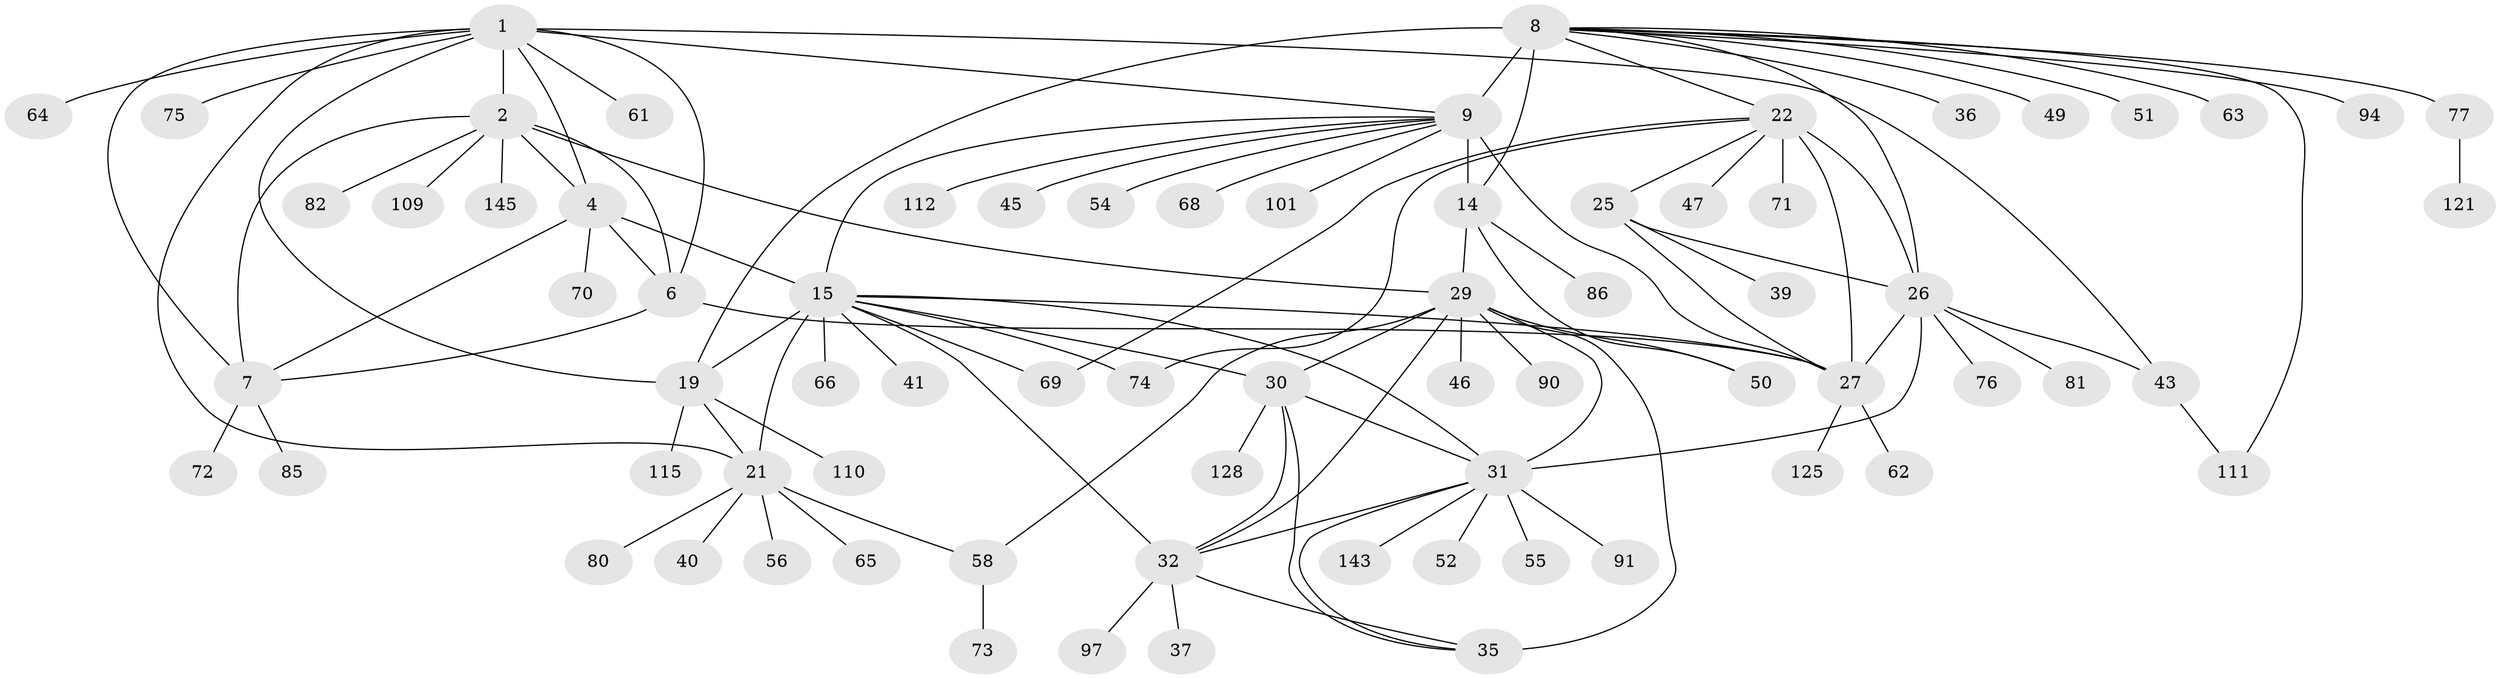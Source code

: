 // original degree distribution, {8: 0.0410958904109589, 9: 0.03424657534246575, 12: 0.0273972602739726, 10: 0.0547945205479452, 7: 0.0273972602739726, 13: 0.0136986301369863, 11: 0.02054794520547945, 6: 0.0136986301369863, 14: 0.00684931506849315, 1: 0.5616438356164384, 2: 0.15753424657534246, 3: 0.0410958904109589}
// Generated by graph-tools (version 1.1) at 2025/16/03/09/25 04:16:08]
// undirected, 73 vertices, 108 edges
graph export_dot {
graph [start="1"]
  node [color=gray90,style=filled];
  1 [super="+5"];
  2 [super="+3"];
  4;
  6 [super="+84+42"];
  7 [super="+108+104"];
  8 [super="+10+92+105+93"];
  9 [super="+11+129+12"];
  14;
  15 [super="+127+18+16+17"];
  19;
  21 [super="+44+126"];
  22 [super="+103+134+100+23"];
  25 [super="+38"];
  26 [super="+28"];
  27;
  29 [super="+130+33"];
  30;
  31;
  32;
  35;
  36;
  37;
  39 [super="+83"];
  40;
  41;
  43;
  45;
  46 [super="+60"];
  47;
  49;
  50;
  51;
  52;
  54;
  55;
  56;
  58;
  61;
  62;
  63;
  64;
  65;
  66;
  68;
  69;
  70 [super="+133"];
  71;
  72 [super="+124"];
  73;
  74;
  75;
  76;
  77;
  80 [super="+139"];
  81;
  82;
  85;
  86;
  90;
  91 [super="+142"];
  94;
  97;
  101;
  109;
  110;
  111;
  112;
  115;
  121;
  125;
  128;
  143;
  145;
  1 -- 2 [weight=4];
  1 -- 4 [weight=2];
  1 -- 6 [weight=2];
  1 -- 7 [weight=2];
  1 -- 61;
  1 -- 64;
  1 -- 9;
  1 -- 75;
  1 -- 43;
  1 -- 19;
  1 -- 21;
  2 -- 4 [weight=2];
  2 -- 6 [weight=2];
  2 -- 7 [weight=2];
  2 -- 145;
  2 -- 29 [weight=2];
  2 -- 82;
  2 -- 109;
  4 -- 6;
  4 -- 7;
  4 -- 15;
  4 -- 70;
  6 -- 7;
  6 -- 27;
  7 -- 72;
  7 -- 85;
  8 -- 9 [weight=9];
  8 -- 14 [weight=3];
  8 -- 26;
  8 -- 36;
  8 -- 77;
  8 -- 111;
  8 -- 49;
  8 -- 51;
  8 -- 19;
  8 -- 94;
  8 -- 63;
  8 -- 22;
  9 -- 14 [weight=3];
  9 -- 68;
  9 -- 101;
  9 -- 45;
  9 -- 112;
  9 -- 54;
  9 -- 27;
  9 -- 15;
  14 -- 50;
  14 -- 86;
  14 -- 29;
  15 -- 19 [weight=5];
  15 -- 21 [weight=5];
  15 -- 74;
  15 -- 31;
  15 -- 69;
  15 -- 41;
  15 -- 27;
  15 -- 32;
  15 -- 30;
  15 -- 66;
  19 -- 21;
  19 -- 110;
  19 -- 115;
  21 -- 40;
  21 -- 56;
  21 -- 58;
  21 -- 65;
  21 -- 80;
  22 -- 25 [weight=3];
  22 -- 26 [weight=6];
  22 -- 27 [weight=3];
  22 -- 71;
  22 -- 69;
  22 -- 74;
  22 -- 47;
  25 -- 26 [weight=2];
  25 -- 27;
  25 -- 39;
  26 -- 27 [weight=2];
  26 -- 43;
  26 -- 76;
  26 -- 81;
  26 -- 31;
  27 -- 62;
  27 -- 125;
  29 -- 30 [weight=3];
  29 -- 31 [weight=3];
  29 -- 32 [weight=3];
  29 -- 35 [weight=3];
  29 -- 58;
  29 -- 46;
  29 -- 50;
  29 -- 90;
  30 -- 31;
  30 -- 32;
  30 -- 35;
  30 -- 128;
  31 -- 32;
  31 -- 35;
  31 -- 52;
  31 -- 55;
  31 -- 91;
  31 -- 143;
  32 -- 35;
  32 -- 37;
  32 -- 97;
  43 -- 111;
  58 -- 73;
  77 -- 121;
}
